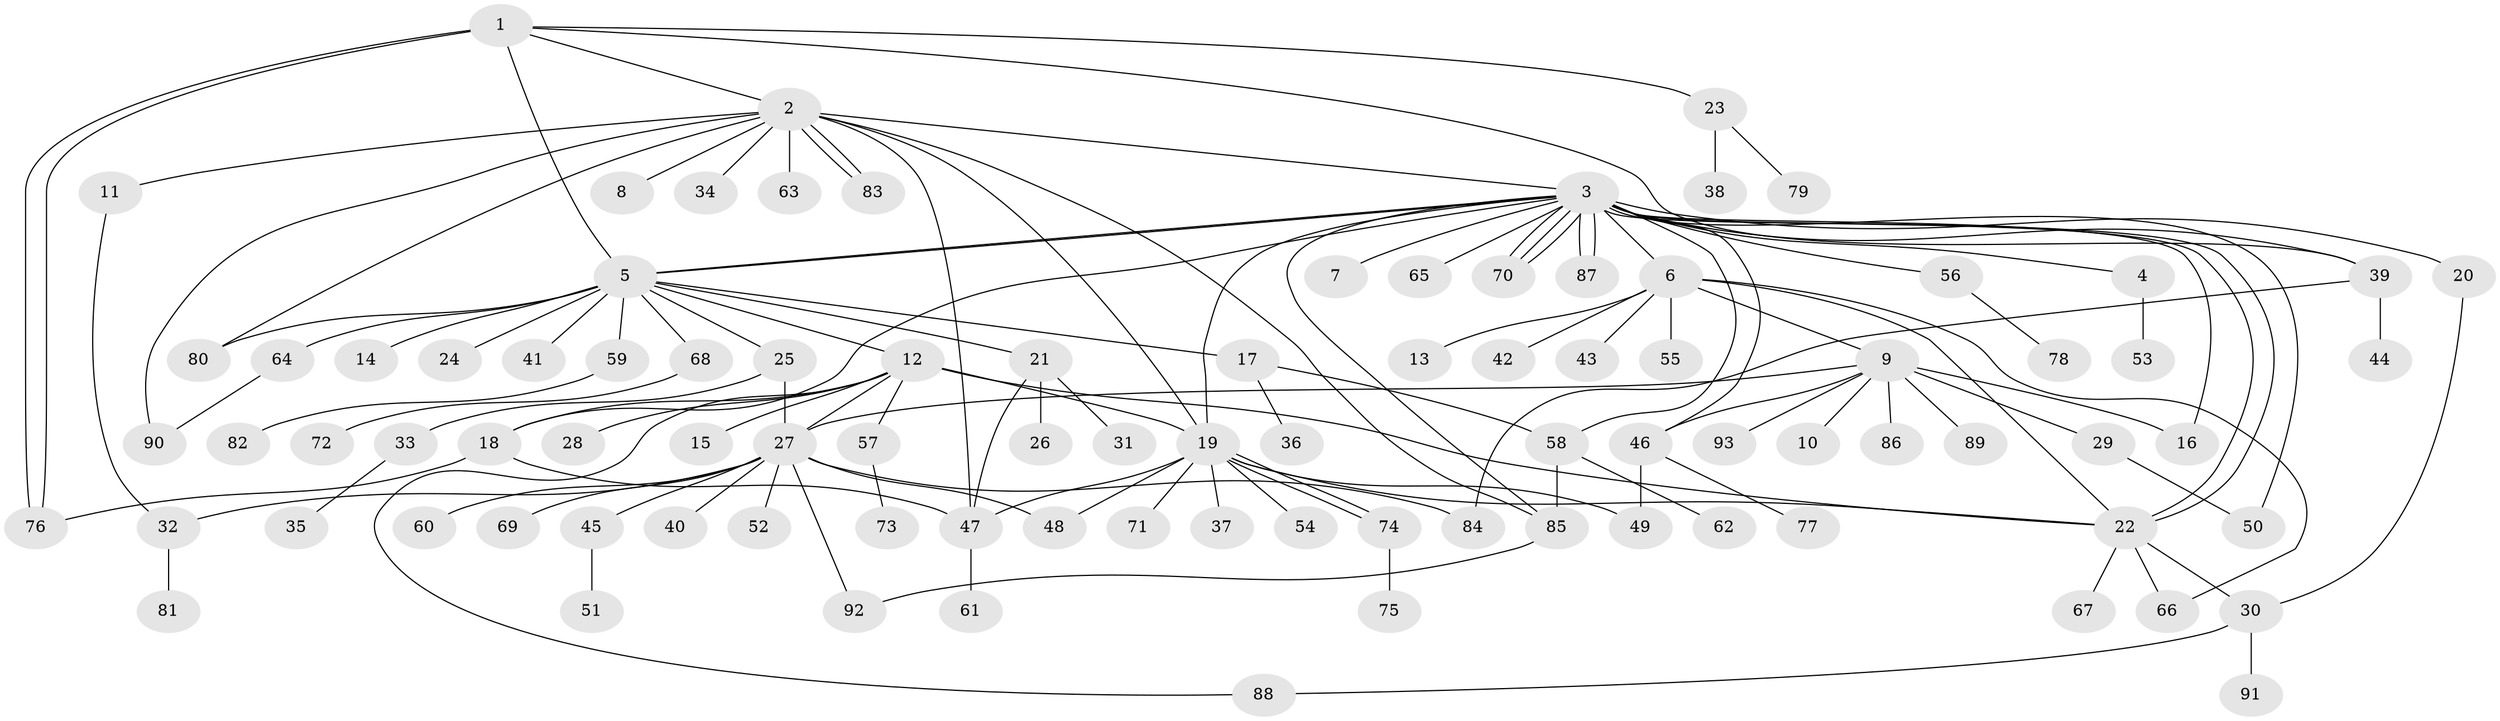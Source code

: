 // Generated by graph-tools (version 1.1) at 2025/14/03/09/25 04:14:21]
// undirected, 93 vertices, 130 edges
graph export_dot {
graph [start="1"]
  node [color=gray90,style=filled];
  1;
  2;
  3;
  4;
  5;
  6;
  7;
  8;
  9;
  10;
  11;
  12;
  13;
  14;
  15;
  16;
  17;
  18;
  19;
  20;
  21;
  22;
  23;
  24;
  25;
  26;
  27;
  28;
  29;
  30;
  31;
  32;
  33;
  34;
  35;
  36;
  37;
  38;
  39;
  40;
  41;
  42;
  43;
  44;
  45;
  46;
  47;
  48;
  49;
  50;
  51;
  52;
  53;
  54;
  55;
  56;
  57;
  58;
  59;
  60;
  61;
  62;
  63;
  64;
  65;
  66;
  67;
  68;
  69;
  70;
  71;
  72;
  73;
  74;
  75;
  76;
  77;
  78;
  79;
  80;
  81;
  82;
  83;
  84;
  85;
  86;
  87;
  88;
  89;
  90;
  91;
  92;
  93;
  1 -- 2;
  1 -- 5;
  1 -- 23;
  1 -- 39;
  1 -- 76;
  1 -- 76;
  2 -- 3;
  2 -- 8;
  2 -- 11;
  2 -- 19;
  2 -- 34;
  2 -- 47;
  2 -- 63;
  2 -- 80;
  2 -- 83;
  2 -- 83;
  2 -- 85;
  2 -- 90;
  3 -- 4;
  3 -- 5;
  3 -- 5;
  3 -- 6;
  3 -- 7;
  3 -- 16;
  3 -- 18;
  3 -- 19;
  3 -- 20;
  3 -- 22;
  3 -- 22;
  3 -- 39;
  3 -- 46;
  3 -- 50;
  3 -- 56;
  3 -- 58;
  3 -- 65;
  3 -- 70;
  3 -- 70;
  3 -- 70;
  3 -- 85;
  3 -- 87;
  3 -- 87;
  4 -- 53;
  5 -- 12;
  5 -- 14;
  5 -- 17;
  5 -- 21;
  5 -- 24;
  5 -- 25;
  5 -- 41;
  5 -- 59;
  5 -- 64;
  5 -- 68;
  5 -- 80;
  6 -- 9;
  6 -- 13;
  6 -- 22;
  6 -- 42;
  6 -- 43;
  6 -- 55;
  6 -- 66;
  9 -- 10;
  9 -- 16;
  9 -- 27;
  9 -- 29;
  9 -- 46;
  9 -- 86;
  9 -- 89;
  9 -- 93;
  11 -- 32;
  12 -- 15;
  12 -- 18;
  12 -- 19;
  12 -- 22;
  12 -- 27;
  12 -- 28;
  12 -- 57;
  12 -- 88;
  17 -- 36;
  17 -- 58;
  18 -- 47;
  18 -- 76;
  19 -- 22;
  19 -- 37;
  19 -- 47;
  19 -- 48;
  19 -- 49;
  19 -- 54;
  19 -- 71;
  19 -- 74;
  19 -- 74;
  20 -- 30;
  21 -- 26;
  21 -- 31;
  21 -- 47;
  22 -- 30;
  22 -- 66;
  22 -- 67;
  23 -- 38;
  23 -- 79;
  25 -- 27;
  25 -- 33;
  27 -- 32;
  27 -- 40;
  27 -- 45;
  27 -- 48;
  27 -- 52;
  27 -- 60;
  27 -- 69;
  27 -- 84;
  27 -- 92;
  29 -- 50;
  30 -- 88;
  30 -- 91;
  32 -- 81;
  33 -- 35;
  39 -- 44;
  39 -- 84;
  45 -- 51;
  46 -- 49;
  46 -- 77;
  47 -- 61;
  56 -- 78;
  57 -- 73;
  58 -- 62;
  58 -- 85;
  59 -- 82;
  64 -- 90;
  68 -- 72;
  74 -- 75;
  85 -- 92;
}
